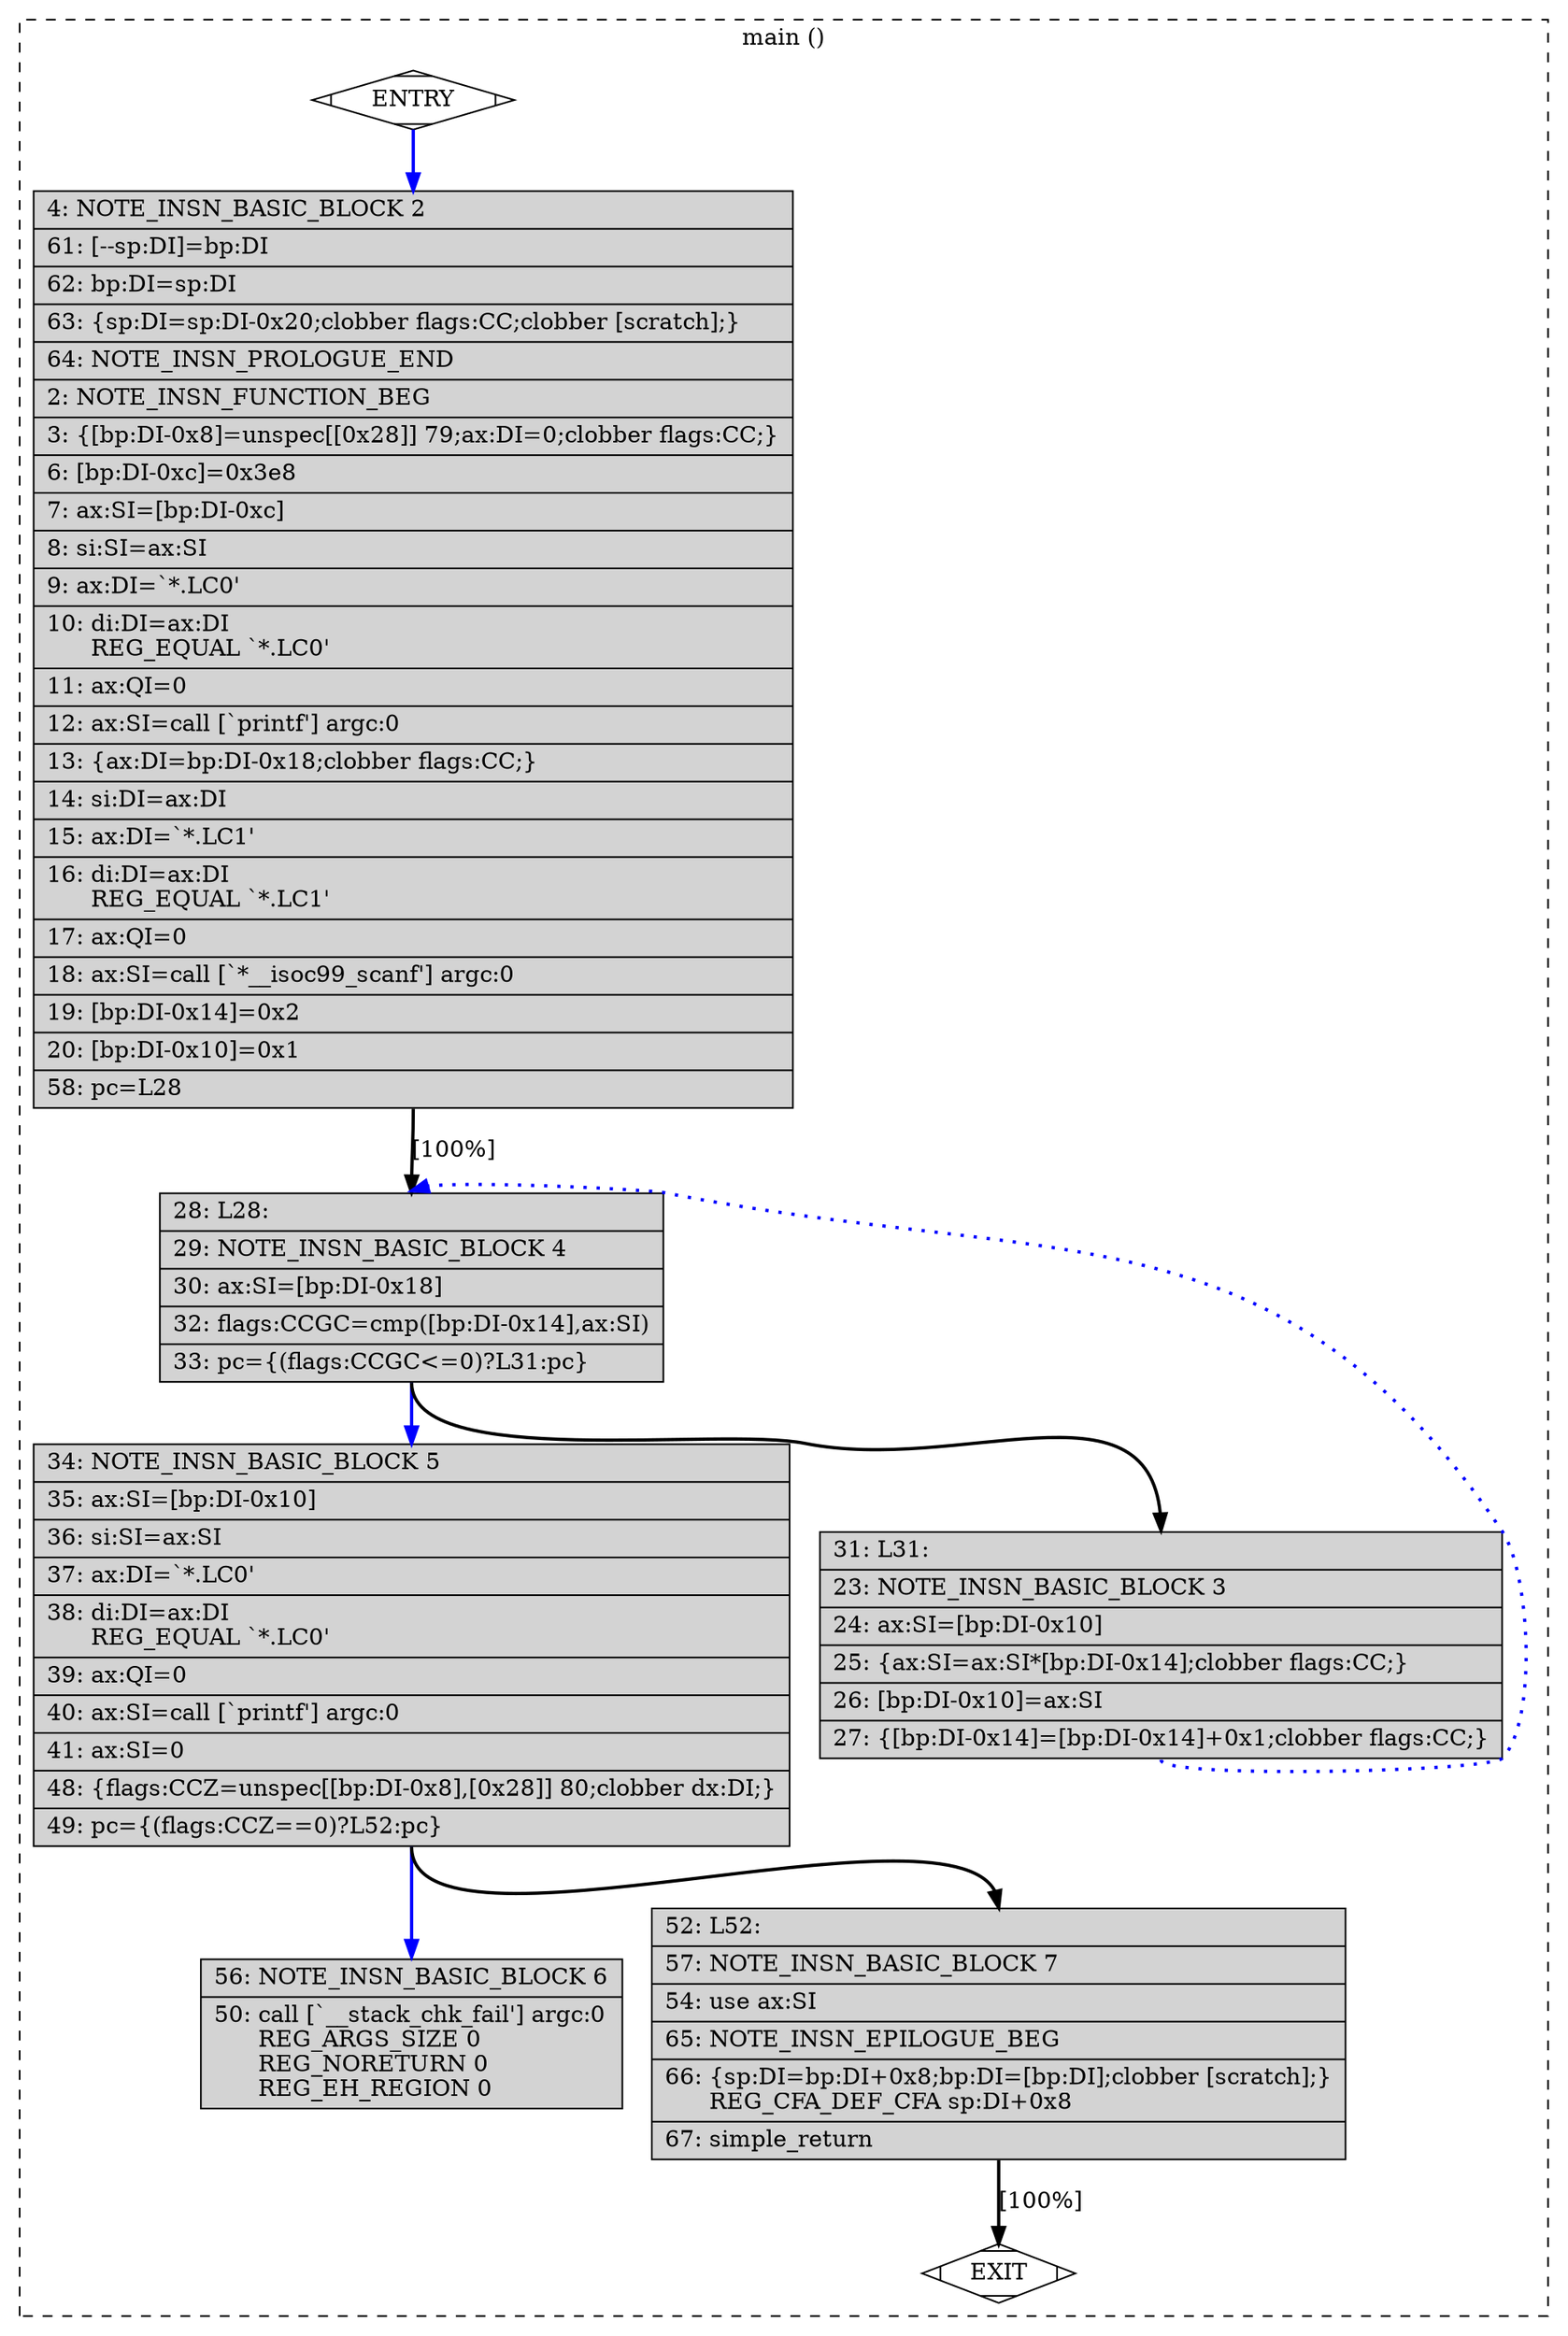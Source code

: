 digraph "a-factorial.c.302r.pro_and_epilogue" {
overlap=false;
subgraph "cluster_main" {
	style="dashed";
	color="black";
	label="main ()";
	fn_0_basic_block_0 [shape=Mdiamond,style=filled,fillcolor=white,label="ENTRY"];

	fn_0_basic_block_2 [shape=record,style=filled,fillcolor=lightgrey,label="{\ \ \ \ 4:\ NOTE_INSN_BASIC_BLOCK\ 2\l\
|\ \ \ 61:\ [--sp:DI]=bp:DI\l\
|\ \ \ 62:\ bp:DI=sp:DI\l\
|\ \ \ 63:\ \{sp:DI=sp:DI-0x20;clobber\ flags:CC;clobber\ [scratch];\}\l\
|\ \ \ 64:\ NOTE_INSN_PROLOGUE_END\l\
|\ \ \ \ 2:\ NOTE_INSN_FUNCTION_BEG\l\
|\ \ \ \ 3:\ \{[bp:DI-0x8]=unspec[[0x28]]\ 79;ax:DI=0;clobber\ flags:CC;\}\l\
|\ \ \ \ 6:\ [bp:DI-0xc]=0x3e8\l\
|\ \ \ \ 7:\ ax:SI=[bp:DI-0xc]\l\
|\ \ \ \ 8:\ si:SI=ax:SI\l\
|\ \ \ \ 9:\ ax:DI=`*.LC0'\l\
|\ \ \ 10:\ di:DI=ax:DI\l\
\ \ \ \ \ \ REG_EQUAL\ `*.LC0'\l\
|\ \ \ 11:\ ax:QI=0\l\
|\ \ \ 12:\ ax:SI=call\ [`printf']\ argc:0\l\
|\ \ \ 13:\ \{ax:DI=bp:DI-0x18;clobber\ flags:CC;\}\l\
|\ \ \ 14:\ si:DI=ax:DI\l\
|\ \ \ 15:\ ax:DI=`*.LC1'\l\
|\ \ \ 16:\ di:DI=ax:DI\l\
\ \ \ \ \ \ REG_EQUAL\ `*.LC1'\l\
|\ \ \ 17:\ ax:QI=0\l\
|\ \ \ 18:\ ax:SI=call\ [`*__isoc99_scanf']\ argc:0\l\
|\ \ \ 19:\ [bp:DI-0x14]=0x2\l\
|\ \ \ 20:\ [bp:DI-0x10]=0x1\l\
|\ \ \ 58:\ pc=L28\l\
}"];

	fn_0_basic_block_4 [shape=record,style=filled,fillcolor=lightgrey,label="{\ \ \ 28:\ L28:\l\
|\ \ \ 29:\ NOTE_INSN_BASIC_BLOCK\ 4\l\
|\ \ \ 30:\ ax:SI=[bp:DI-0x18]\l\
|\ \ \ 32:\ flags:CCGC=cmp([bp:DI-0x14],ax:SI)\l\
|\ \ \ 33:\ pc=\{(flags:CCGC\<=0)?L31:pc\}\l\
}"];

	fn_0_basic_block_5 [shape=record,style=filled,fillcolor=lightgrey,label="{\ \ \ 34:\ NOTE_INSN_BASIC_BLOCK\ 5\l\
|\ \ \ 35:\ ax:SI=[bp:DI-0x10]\l\
|\ \ \ 36:\ si:SI=ax:SI\l\
|\ \ \ 37:\ ax:DI=`*.LC0'\l\
|\ \ \ 38:\ di:DI=ax:DI\l\
\ \ \ \ \ \ REG_EQUAL\ `*.LC0'\l\
|\ \ \ 39:\ ax:QI=0\l\
|\ \ \ 40:\ ax:SI=call\ [`printf']\ argc:0\l\
|\ \ \ 41:\ ax:SI=0\l\
|\ \ \ 48:\ \{flags:CCZ=unspec[[bp:DI-0x8],[0x28]]\ 80;clobber\ dx:DI;\}\l\
|\ \ \ 49:\ pc=\{(flags:CCZ==0)?L52:pc\}\l\
}"];

	fn_0_basic_block_6 [shape=record,style=filled,fillcolor=lightgrey,label="{\ \ \ 56:\ NOTE_INSN_BASIC_BLOCK\ 6\l\
|\ \ \ 50:\ call\ [`__stack_chk_fail']\ argc:0\l\
\ \ \ \ \ \ REG_ARGS_SIZE\ 0\l\
\ \ \ \ \ \ REG_NORETURN\ 0\l\
\ \ \ \ \ \ REG_EH_REGION\ 0\l\
}"];

	fn_0_basic_block_7 [shape=record,style=filled,fillcolor=lightgrey,label="{\ \ \ 52:\ L52:\l\
|\ \ \ 57:\ NOTE_INSN_BASIC_BLOCK\ 7\l\
|\ \ \ 54:\ use\ ax:SI\l\
|\ \ \ 65:\ NOTE_INSN_EPILOGUE_BEG\l\
|\ \ \ 66:\ \{sp:DI=bp:DI+0x8;bp:DI=[bp:DI];clobber\ [scratch];\}\l\
\ \ \ \ \ \ REG_CFA_DEF_CFA\ sp:DI+0x8\l\
|\ \ \ 67:\ simple_return\l\
}"];

	fn_0_basic_block_3 [shape=record,style=filled,fillcolor=lightgrey,label="{\ \ \ 31:\ L31:\l\
|\ \ \ 23:\ NOTE_INSN_BASIC_BLOCK\ 3\l\
|\ \ \ 24:\ ax:SI=[bp:DI-0x10]\l\
|\ \ \ 25:\ \{ax:SI=ax:SI*[bp:DI-0x14];clobber\ flags:CC;\}\l\
|\ \ \ 26:\ [bp:DI-0x10]=ax:SI\l\
|\ \ \ 27:\ \{[bp:DI-0x14]=[bp:DI-0x14]+0x1;clobber\ flags:CC;\}\l\
}"];

	fn_0_basic_block_1 [shape=Mdiamond,style=filled,fillcolor=white,label="EXIT"];

	fn_0_basic_block_0:s -> fn_0_basic_block_2:n [style="solid,bold",color=blue,weight=100,constraint=true];
	fn_0_basic_block_2:s -> fn_0_basic_block_4:n [style="solid,bold",color=black,weight=10,constraint=true,label="[100%]"];
	fn_0_basic_block_3:s -> fn_0_basic_block_4:n [style="dotted,bold",color=blue,weight=10,constraint=false];
	fn_0_basic_block_4:s -> fn_0_basic_block_3:n [style="solid,bold",color=black,weight=10,constraint=true];
	fn_0_basic_block_4:s -> fn_0_basic_block_5:n [style="solid,bold",color=blue,weight=100,constraint=true];
	fn_0_basic_block_5:s -> fn_0_basic_block_7:n [style="solid,bold",color=black,weight=10,constraint=true];
	fn_0_basic_block_5:s -> fn_0_basic_block_6:n [style="solid,bold",color=blue,weight=100,constraint=true];
	fn_0_basic_block_7:s -> fn_0_basic_block_1:n [style="solid,bold",color=black,weight=10,constraint=true,label="[100%]"];
	fn_0_basic_block_0:s -> fn_0_basic_block_1:n [style="invis",constraint=true];
}
}
